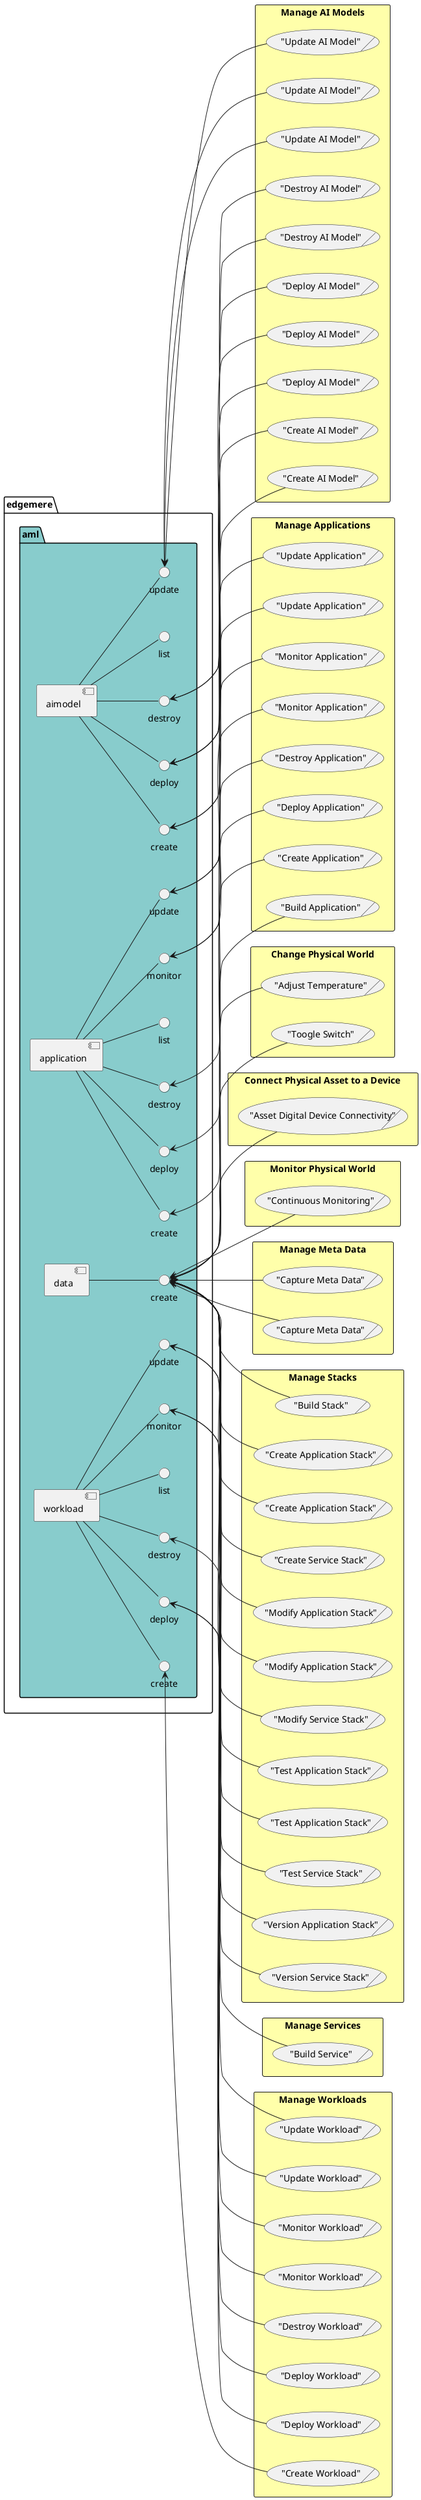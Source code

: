 @startuml
left to right direction


    package "edgemere" as edgemere {
package "aml" as edgemereaml #88cccc {
 component "aimodel" as edgemereamlaimodel
 interface "create" as edgemereamlaimodelcreate
edgemereamlaimodel -- edgemereamlaimodelcreate
}
}

    
    package "edgemere" as edgemere {
package "aml" as edgemereaml #88cccc {
 component "aimodel" as edgemereamlaimodel
 interface "deploy" as edgemereamlaimodeldeploy
edgemereamlaimodel -- edgemereamlaimodeldeploy
}
}

    
    package "edgemere" as edgemere {
package "aml" as edgemereaml #88cccc {
 component "aimodel" as edgemereamlaimodel
 interface "destroy" as edgemereamlaimodeldestroy
edgemereamlaimodel -- edgemereamlaimodeldestroy
}
}

    
    package "edgemere" as edgemere {
package "aml" as edgemereaml #88cccc {
 component "aimodel" as edgemereamlaimodel
 interface "list" as edgemereamlaimodellist
edgemereamlaimodel -- edgemereamlaimodellist
}
}

    
    package "edgemere" as edgemere {
package "aml" as edgemereaml #88cccc {
 component "aimodel" as edgemereamlaimodel
 interface "update" as edgemereamlaimodelupdate
edgemereamlaimodel -- edgemereamlaimodelupdate
}
}

    
    package "edgemere" as edgemere {
package "aml" as edgemereaml #88cccc {
 component "application" as edgemereamlapplication
 interface "create" as edgemereamlapplicationcreate
edgemereamlapplication -- edgemereamlapplicationcreate
}
}

    
    package "edgemere" as edgemere {
package "aml" as edgemereaml #88cccc {
 component "application" as edgemereamlapplication
 interface "deploy" as edgemereamlapplicationdeploy
edgemereamlapplication -- edgemereamlapplicationdeploy
}
}

    
    package "edgemere" as edgemere {
package "aml" as edgemereaml #88cccc {
 component "application" as edgemereamlapplication
 interface "destroy" as edgemereamlapplicationdestroy
edgemereamlapplication -- edgemereamlapplicationdestroy
}
}

    
    package "edgemere" as edgemere {
package "aml" as edgemereaml #88cccc {
 component "application" as edgemereamlapplication
 interface "list" as edgemereamlapplicationlist
edgemereamlapplication -- edgemereamlapplicationlist
}
}

    
    package "edgemere" as edgemere {
package "aml" as edgemereaml #88cccc {
 component "application" as edgemereamlapplication
 interface "monitor" as edgemereamlapplicationmonitor
edgemereamlapplication -- edgemereamlapplicationmonitor
}
}

    
    package "edgemere" as edgemere {
package "aml" as edgemereaml #88cccc {
 component "application" as edgemereamlapplication
 interface "update" as edgemereamlapplicationupdate
edgemereamlapplication -- edgemereamlapplicationupdate
}
}

    
    package "edgemere" as edgemere {
package "aml" as edgemereaml #88cccc {
 component "data" as edgemereamldata
 interface "create" as edgemereamldatacreate
edgemereamldata -- edgemereamldatacreate
}
}

    
    package "edgemere" as edgemere {
package "aml" as edgemereaml #88cccc {
 component "workload" as edgemereamlworkload
 interface "create" as edgemereamlworkloadcreate
edgemereamlworkload -- edgemereamlworkloadcreate
}
}

    
    package "edgemere" as edgemere {
package "aml" as edgemereaml #88cccc {
 component "workload" as edgemereamlworkload
 interface "deploy" as edgemereamlworkloaddeploy
edgemereamlworkload -- edgemereamlworkloaddeploy
}
}

    
    package "edgemere" as edgemere {
package "aml" as edgemereaml #88cccc {
 component "workload" as edgemereamlworkload
 interface "destroy" as edgemereamlworkloaddestroy
edgemereamlworkload -- edgemereamlworkloaddestroy
}
}

    
    package "edgemere" as edgemere {
package "aml" as edgemereaml #88cccc {
 component "workload" as edgemereamlworkload
 interface "list" as edgemereamlworkloadlist
edgemereamlworkload -- edgemereamlworkloadlist
}
}

    
    package "edgemere" as edgemere {
package "aml" as edgemereaml #88cccc {
 component "workload" as edgemereamlworkload
 interface "monitor" as edgemereamlworkloadmonitor
edgemereamlworkload -- edgemereamlworkloadmonitor
}
}

    
    package "edgemere" as edgemere {
package "aml" as edgemereaml #88cccc {
 component "workload" as edgemereamlworkload
 interface "update" as edgemereamlworkloadupdate
edgemereamlworkload -- edgemereamlworkloadupdate
}
}

    


        rectangle "Manage AI Models" as ManageAIModels #ffffaa {
            ("Create AI Model")/ as ApplicationDeveloperManageAIModelsCreateAIModel
        }
    
    edgemereamlaimodelcreate <-- ApplicationDeveloperManageAIModelsCreateAIModel
    
        rectangle "Manage AI Models" as ManageAIModels #ffffaa {
            ("Create AI Model")/ as DataScientistManageAIModelsCreateAIModel
        }
    
    edgemereamlaimodelcreate <-- DataScientistManageAIModelsCreateAIModel
    
        rectangle "Manage AI Models" as ManageAIModels #ffffaa {
            ("Deploy AI Model")/ as DevOpsEngineerManageAIModelsDeployAIModel
        }
    
    edgemereamlaimodeldeploy <-- DevOpsEngineerManageAIModelsDeployAIModel
    
        rectangle "Manage AI Models" as ManageAIModels #ffffaa {
            ("Deploy AI Model")/ as ApplicationDeveloperManageAIModelsDeployAIModel
        }
    
    edgemereamlaimodeldeploy <-- ApplicationDeveloperManageAIModelsDeployAIModel
    
        rectangle "Manage AI Models" as ManageAIModels #ffffaa {
            ("Deploy AI Model")/ as DataEngineerManageAIModelsDeployAIModel
        }
    
    edgemereamlaimodeldeploy <-- DataEngineerManageAIModelsDeployAIModel
    
        rectangle "Manage AI Models" as ManageAIModels #ffffaa {
            ("Destroy AI Model")/ as DataEngineerManageAIModelsDestroyAIModel
        }
    
    edgemereamlaimodeldestroy <-- DataEngineerManageAIModelsDestroyAIModel
    
        rectangle "Manage AI Models" as ManageAIModels #ffffaa {
            ("Destroy AI Model")/ as ApplicationDeveloperManageAIModelsDestroyAIModel
        }
    
    edgemereamlaimodeldestroy <-- ApplicationDeveloperManageAIModelsDestroyAIModel
    
        rectangle "Manage AI Models" as ManageAIModels #ffffaa {
            ("Update AI Model")/ as DataEngineerManageAIModelsUpdateAIModel
        }
    
    edgemereamlaimodelupdate <-- DataEngineerManageAIModelsUpdateAIModel
    
        rectangle "Manage AI Models" as ManageAIModels #ffffaa {
            ("Update AI Model")/ as DevOpsEngineerManageAIModelsUpdateAIModel
        }
    
    edgemereamlaimodelupdate <-- DevOpsEngineerManageAIModelsUpdateAIModel
    
        rectangle "Manage AI Models" as ManageAIModels #ffffaa {
            ("Update AI Model")/ as ApplicationDeveloperManageAIModelsUpdateAIModel
        }
    
    edgemereamlaimodelupdate <-- ApplicationDeveloperManageAIModelsUpdateAIModel
    

        rectangle "Manage Applications" as ManageApplications #ffffaa {
            ("Build Application")/ as DevOpsEngineerManageApplicationsBuildApplication
        }
    
    edgemereamldatacreate <-- DevOpsEngineerManageApplicationsBuildApplication
    
        rectangle "Manage Applications" as ManageApplications #ffffaa {
            ("Create Application")/ as ApplicationDeveloperManageApplicationsCreateApplication
        }
    
    edgemereamlapplicationcreate <-- ApplicationDeveloperManageApplicationsCreateApplication
    
        rectangle "Manage Applications" as ManageApplications #ffffaa {
            ("Deploy Application")/ as DevOpsEngineerManageApplicationsDeployApplication
        }
    
    edgemereamlapplicationdeploy <-- DevOpsEngineerManageApplicationsDeployApplication
    
        rectangle "Manage Applications" as ManageApplications #ffffaa {
            ("Destroy Application")/ as DevOpsEngineerManageApplicationsDestroyApplication
        }
    
    edgemereamlapplicationdestroy <-- DevOpsEngineerManageApplicationsDestroyApplication
    
        rectangle "Manage Applications" as ManageApplications #ffffaa {
            ("Monitor Application")/ as DevOpsEngineerManageApplicationsMonitorApplication
        }
    
    edgemereamlapplicationmonitor <-- DevOpsEngineerManageApplicationsMonitorApplication
    
        rectangle "Manage Applications" as ManageApplications #ffffaa {
            ("Monitor Application")/ as ApplicationDeveloperManageApplicationsMonitorApplication
        }
    
    edgemereamlapplicationmonitor <-- ApplicationDeveloperManageApplicationsMonitorApplication
    
        rectangle "Manage Applications" as ManageApplications #ffffaa {
            ("Update Application")/ as ApplicationDeveloperManageApplicationsUpdateApplication
        }
    
    edgemereamlapplicationupdate <-- ApplicationDeveloperManageApplicationsUpdateApplication
    
        rectangle "Manage Applications" as ManageApplications #ffffaa {
            ("Update Application")/ as DevOpsEngineerManageApplicationsUpdateApplication
        }
    
    edgemereamlapplicationupdate <-- DevOpsEngineerManageApplicationsUpdateApplication
    

        rectangle "Manage Workloads" as ManageWorkloads #ffffaa {
            ("Create Workload")/ as ApplicationDeveloperManageWorkloadsCreateWorkload
        }
    
    edgemereamlworkloadcreate <-- ApplicationDeveloperManageWorkloadsCreateWorkload
    
        rectangle "Manage Workloads" as ManageWorkloads #ffffaa {
            ("Deploy Workload")/ as ApplicationDeveloperManageWorkloadsDeployWorkload
        }
    
    edgemereamlworkloaddeploy <-- ApplicationDeveloperManageWorkloadsDeployWorkload
    
        rectangle "Manage Workloads" as ManageWorkloads #ffffaa {
            ("Deploy Workload")/ as DevOpsEngineerManageWorkloadsDeployWorkload
        }
    
    edgemereamlworkloaddeploy <-- DevOpsEngineerManageWorkloadsDeployWorkload
    
        rectangle "Manage Workloads" as ManageWorkloads #ffffaa {
            ("Destroy Workload")/ as DevOpsEngineerManageWorkloadsDestroyWorkload
        }
    
    edgemereamlworkloaddestroy <-- DevOpsEngineerManageWorkloadsDestroyWorkload
    
        rectangle "Manage Workloads" as ManageWorkloads #ffffaa {
            ("Monitor Workload")/ as ApplicationDeveloperManageWorkloadsMonitorWorkload
        }
    
    edgemereamlworkloadmonitor <-- ApplicationDeveloperManageWorkloadsMonitorWorkload
    
        rectangle "Manage Workloads" as ManageWorkloads #ffffaa {
            ("Monitor Workload")/ as DevOpsEngineerManageWorkloadsMonitorWorkload
        }
    
    edgemereamlworkloadmonitor <-- DevOpsEngineerManageWorkloadsMonitorWorkload
    
        rectangle "Manage Workloads" as ManageWorkloads #ffffaa {
            ("Update Workload")/ as ApplicationDeveloperManageWorkloadsUpdateWorkload
        }
    
    edgemereamlworkloadupdate <-- ApplicationDeveloperManageWorkloadsUpdateWorkload
    
        rectangle "Manage Workloads" as ManageWorkloads #ffffaa {
            ("Update Workload")/ as DevOpsEngineerManageWorkloadsUpdateWorkload
        }
    
    edgemereamlworkloadupdate <-- DevOpsEngineerManageWorkloadsUpdateWorkload
    

        rectangle "Change Physical World" as ChangePhysicalWorld #ffffaa {
            ("Adjust Temperature")/ as ActorChangePhysicalWorldAdjustTemperature
        }
    
    edgemereamldatacreate <-- ActorChangePhysicalWorldAdjustTemperature
    
        rectangle "Change Physical World" as ChangePhysicalWorld #ffffaa {
            ("Toogle Switch")/ as ActorChangePhysicalWorldtoggleSwitch
        }
    
    edgemereamldatacreate <-- ActorChangePhysicalWorldtoggleSwitch
    


        rectangle "Connect Physical Asset to a Device" as ConnectPhysicalAssettoaDevice #ffffaa {
            ("Asset Digital Device Connectivity")/ as ActorConnectPhysicalAssettoaDeviceAssetDigitalDeviceConnectivity
        }
    
    edgemereamldatacreate <-- ActorConnectPhysicalAssettoaDeviceAssetDigitalDeviceConnectivity
    



        rectangle "Monitor Physical World" as MonitorPhysicalWorld #ffffaa {
            ("Continuous Monitoring")/ as ActorMonitorPhysicalWorldContinuousMonitoring
        }
    
    edgemereamldatacreate <-- ActorMonitorPhysicalWorldContinuousMonitoring
    











        rectangle "Manage Meta Data" as ManageMetaData #ffffaa {
            ("Capture Meta Data")/ as DataEngineerManageMetaDataCaptureMetaData
        }
    
    edgemereamldatacreate <-- DataEngineerManageMetaDataCaptureMetaData
    
        rectangle "Manage Meta Data" as ManageMetaData #ffffaa {
            ("Capture Meta Data")/ as DataStewardManageMetaDataCaptureMetaData
        }
    
    edgemereamldatacreate <-- DataStewardManageMetaDataCaptureMetaData
    














        rectangle "Manage Stacks" as ManageStacks #ffffaa {
            ("Build Stack")/ as DevOpsEngineerManageStacksBuildStack
        }
    
    edgemereamldatacreate <-- DevOpsEngineerManageStacksBuildStack
    
        rectangle "Manage Stacks" as ManageStacks #ffffaa {
            ("Create Application Stack")/ as ApplicationDeveloperManageStacksCreateApplicationStack
        }
    
    edgemereamldatacreate <-- ApplicationDeveloperManageStacksCreateApplicationStack
    
        rectangle "Manage Stacks" as ManageStacks #ffffaa {
            ("Create Application Stack")/ as StackDeveloperManageStacksCreateApplicationStack
        }
    
    edgemereamldatacreate <-- StackDeveloperManageStacksCreateApplicationStack
    
        rectangle "Manage Stacks" as ManageStacks #ffffaa {
            ("Create Service Stack")/ as StackDeveloperManageStacksCreateServiceStack
        }
    
    edgemereamldatacreate <-- StackDeveloperManageStacksCreateServiceStack
    
        rectangle "Manage Stacks" as ManageStacks #ffffaa {
            ("Modify Application Stack")/ as StackDeveloperManageStacksModifyApplicationStack
        }
    
    edgemereamldatacreate <-- StackDeveloperManageStacksModifyApplicationStack
    
        rectangle "Manage Stacks" as ManageStacks #ffffaa {
            ("Modify Application Stack")/ as ApplicationDeveloperManageStacksModifyApplicationStack
        }
    
    edgemereamldatacreate <-- ApplicationDeveloperManageStacksModifyApplicationStack
    
        rectangle "Manage Stacks" as ManageStacks #ffffaa {
            ("Modify Service Stack")/ as StackDeveloperManageStacksModifyServiceStack
        }
    
    edgemereamldatacreate <-- StackDeveloperManageStacksModifyServiceStack
    
        rectangle "Manage Stacks" as ManageStacks #ffffaa {
            ("Test Application Stack")/ as StackDeveloperManageStacksTestApplicationStack
        }
    
    edgemereamldatacreate <-- StackDeveloperManageStacksTestApplicationStack
    
        rectangle "Manage Stacks" as ManageStacks #ffffaa {
            ("Test Application Stack")/ as ApplicationDeveloperManageStacksTestApplicationStack
        }
    
    edgemereamldatacreate <-- ApplicationDeveloperManageStacksTestApplicationStack
    
        rectangle "Manage Stacks" as ManageStacks #ffffaa {
            ("Test Service Stack")/ as StackDeveloperManageStacksTestServiceStack
        }
    
    edgemereamldatacreate <-- StackDeveloperManageStacksTestServiceStack
    
        rectangle "Manage Stacks" as ManageStacks #ffffaa {
            ("Version Application Stack")/ as ApplicationDeveloperManageStacksVersionApplicationStack
        }
    
    edgemereamldatacreate <-- ApplicationDeveloperManageStacksVersionApplicationStack
    
        rectangle "Manage Stacks" as ManageStacks #ffffaa {
            ("Version Service Stack")/ as StackDeveloperManageStacksVersionServiceStack
        }
    
    edgemereamldatacreate <-- StackDeveloperManageStacksVersionServiceStack
    



        rectangle "Manage Services" as ManageServices #ffffaa {
            ("Build Service")/ as StackDeveloperManageServicesBuildService
        }
    
    edgemereamldatacreate <-- StackDeveloperManageServicesBuildService
    








@enduml
